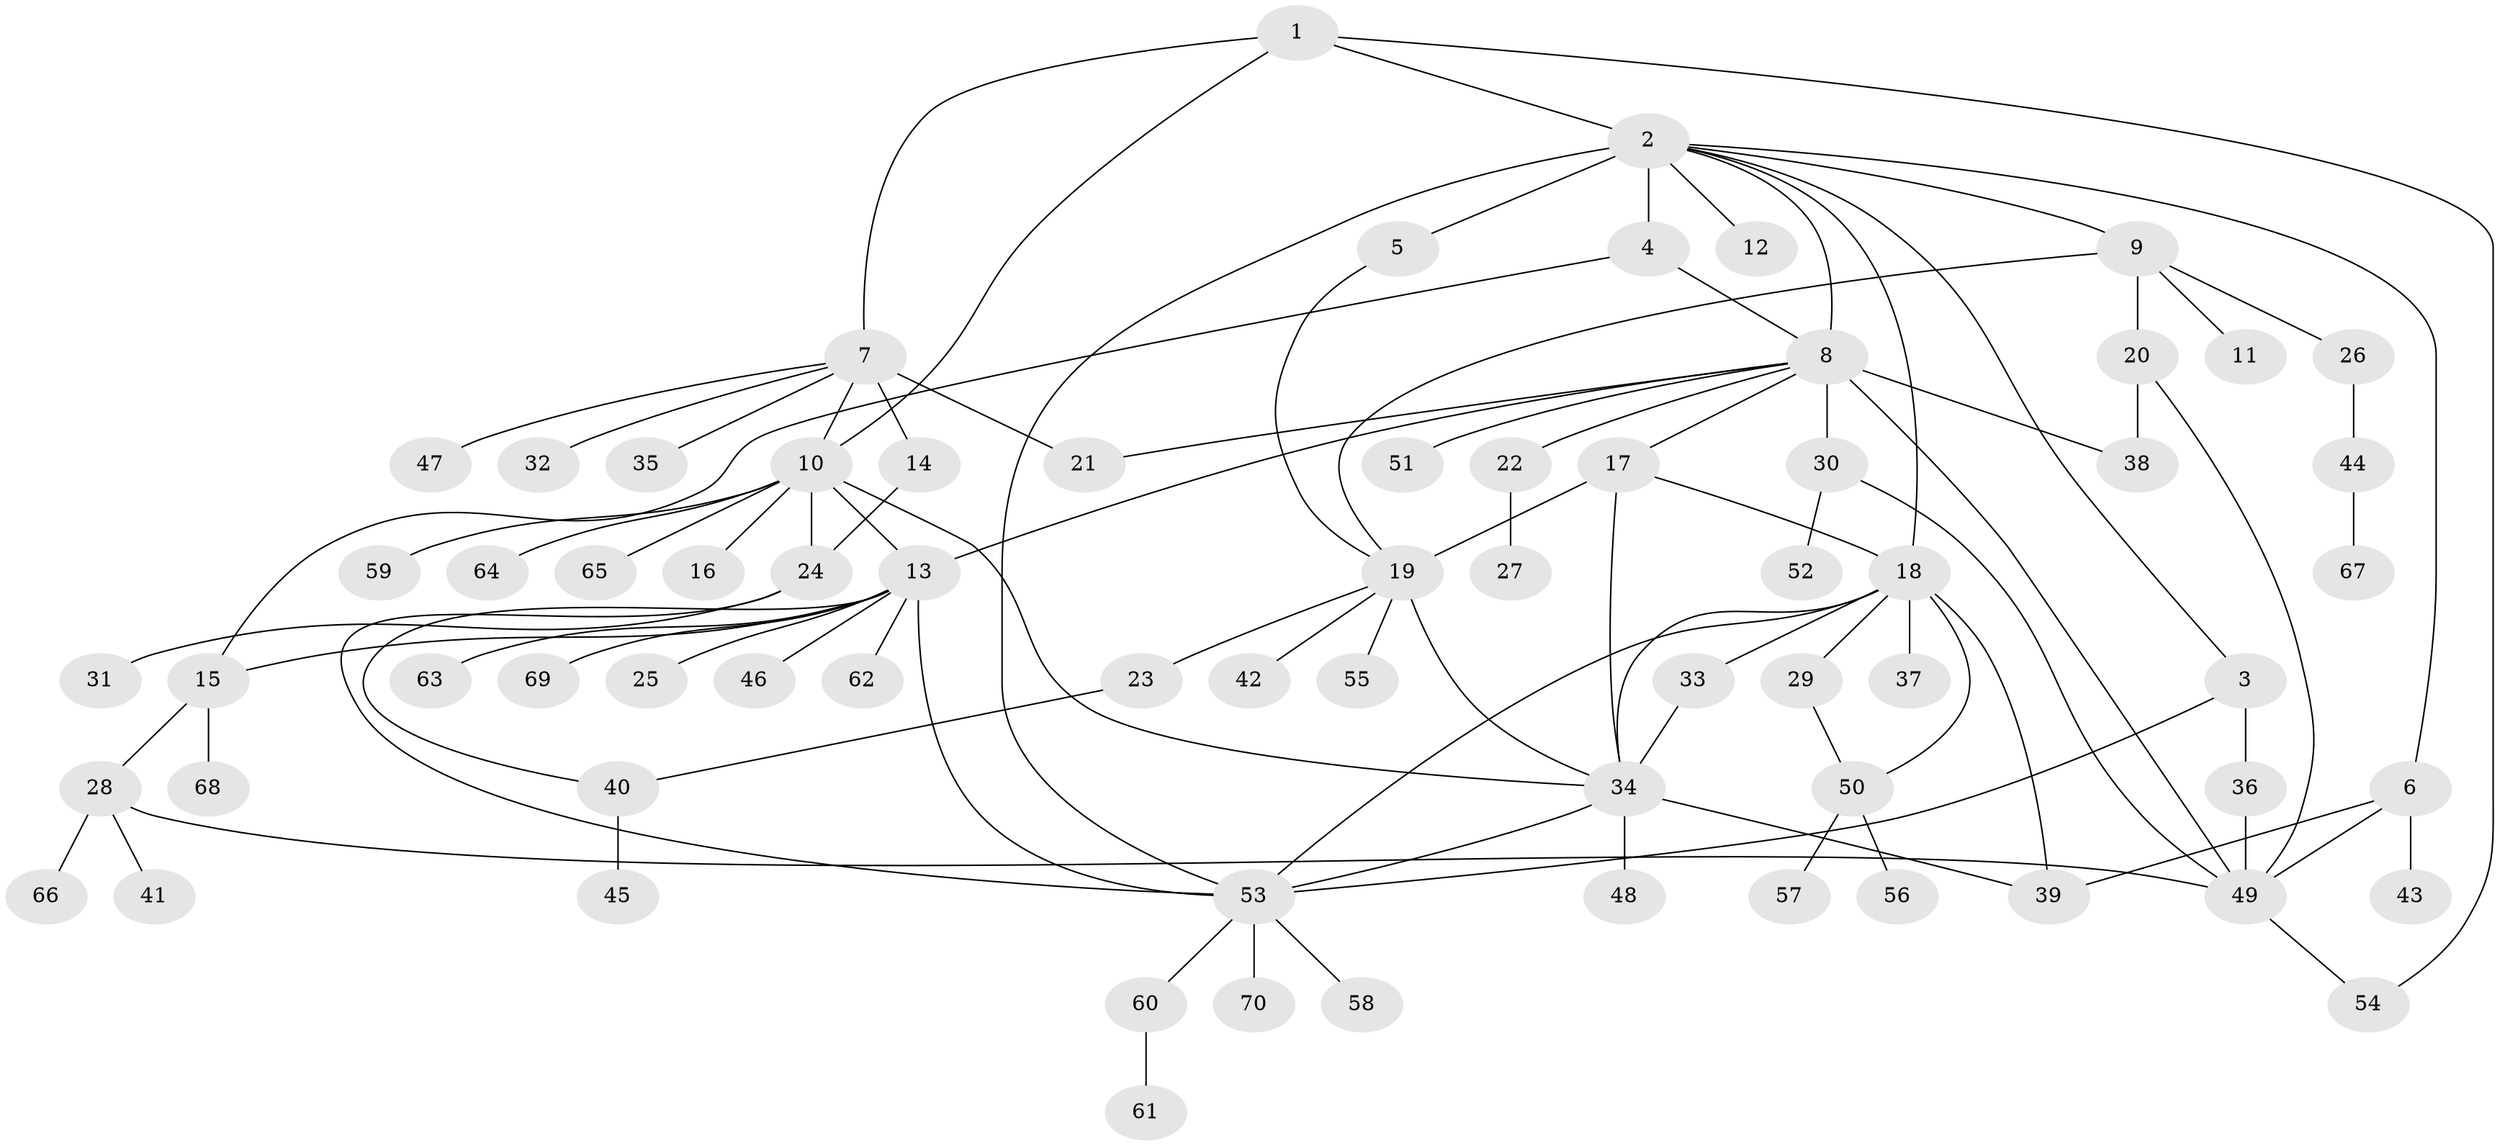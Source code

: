 // original degree distribution, {5: 0.04285714285714286, 18: 0.007142857142857143, 4: 0.05, 1: 0.5785714285714286, 3: 0.07857142857142857, 7: 0.014285714285714285, 16: 0.014285714285714285, 10: 0.014285714285714285, 2: 0.17857142857142858, 11: 0.007142857142857143, 12: 0.007142857142857143, 15: 0.007142857142857143}
// Generated by graph-tools (version 1.1) at 2025/35/03/09/25 02:35:37]
// undirected, 70 vertices, 98 edges
graph export_dot {
graph [start="1"]
  node [color=gray90,style=filled];
  1;
  2;
  3;
  4;
  5;
  6;
  7;
  8;
  9;
  10;
  11;
  12;
  13;
  14;
  15;
  16;
  17;
  18;
  19;
  20;
  21;
  22;
  23;
  24;
  25;
  26;
  27;
  28;
  29;
  30;
  31;
  32;
  33;
  34;
  35;
  36;
  37;
  38;
  39;
  40;
  41;
  42;
  43;
  44;
  45;
  46;
  47;
  48;
  49;
  50;
  51;
  52;
  53;
  54;
  55;
  56;
  57;
  58;
  59;
  60;
  61;
  62;
  63;
  64;
  65;
  66;
  67;
  68;
  69;
  70;
  1 -- 2 [weight=1.0];
  1 -- 7 [weight=1.0];
  1 -- 10 [weight=1.0];
  1 -- 54 [weight=1.0];
  2 -- 3 [weight=1.0];
  2 -- 4 [weight=6.0];
  2 -- 5 [weight=1.0];
  2 -- 6 [weight=1.0];
  2 -- 8 [weight=1.0];
  2 -- 9 [weight=1.0];
  2 -- 12 [weight=1.0];
  2 -- 18 [weight=1.0];
  2 -- 53 [weight=1.0];
  3 -- 36 [weight=1.0];
  3 -- 53 [weight=1.0];
  4 -- 8 [weight=1.0];
  4 -- 15 [weight=1.0];
  5 -- 19 [weight=1.0];
  6 -- 39 [weight=1.0];
  6 -- 43 [weight=3.0];
  6 -- 49 [weight=1.0];
  7 -- 10 [weight=1.0];
  7 -- 14 [weight=1.0];
  7 -- 21 [weight=8.0];
  7 -- 32 [weight=1.0];
  7 -- 35 [weight=1.0];
  7 -- 47 [weight=1.0];
  8 -- 13 [weight=1.0];
  8 -- 17 [weight=1.0];
  8 -- 21 [weight=1.0];
  8 -- 22 [weight=1.0];
  8 -- 30 [weight=1.0];
  8 -- 38 [weight=5.0];
  8 -- 49 [weight=1.0];
  8 -- 51 [weight=1.0];
  9 -- 11 [weight=1.0];
  9 -- 19 [weight=1.0];
  9 -- 20 [weight=1.0];
  9 -- 26 [weight=1.0];
  10 -- 13 [weight=1.0];
  10 -- 16 [weight=1.0];
  10 -- 24 [weight=1.0];
  10 -- 34 [weight=1.0];
  10 -- 59 [weight=1.0];
  10 -- 64 [weight=1.0];
  10 -- 65 [weight=1.0];
  13 -- 15 [weight=1.0];
  13 -- 25 [weight=1.0];
  13 -- 40 [weight=1.0];
  13 -- 46 [weight=1.0];
  13 -- 53 [weight=1.0];
  13 -- 62 [weight=1.0];
  13 -- 63 [weight=1.0];
  13 -- 69 [weight=1.0];
  14 -- 24 [weight=1.0];
  15 -- 28 [weight=1.0];
  15 -- 68 [weight=1.0];
  17 -- 18 [weight=1.0];
  17 -- 19 [weight=7.0];
  17 -- 34 [weight=1.0];
  18 -- 29 [weight=1.0];
  18 -- 33 [weight=1.0];
  18 -- 34 [weight=1.0];
  18 -- 37 [weight=3.0];
  18 -- 39 [weight=1.0];
  18 -- 50 [weight=1.0];
  18 -- 53 [weight=1.0];
  19 -- 23 [weight=1.0];
  19 -- 34 [weight=1.0];
  19 -- 42 [weight=1.0];
  19 -- 55 [weight=1.0];
  20 -- 38 [weight=1.0];
  20 -- 49 [weight=1.0];
  22 -- 27 [weight=1.0];
  23 -- 40 [weight=1.0];
  24 -- 31 [weight=1.0];
  24 -- 53 [weight=1.0];
  26 -- 44 [weight=1.0];
  28 -- 41 [weight=1.0];
  28 -- 49 [weight=1.0];
  28 -- 66 [weight=1.0];
  29 -- 50 [weight=1.0];
  30 -- 49 [weight=1.0];
  30 -- 52 [weight=1.0];
  33 -- 34 [weight=1.0];
  34 -- 39 [weight=1.0];
  34 -- 48 [weight=4.0];
  34 -- 53 [weight=1.0];
  36 -- 49 [weight=1.0];
  40 -- 45 [weight=1.0];
  44 -- 67 [weight=1.0];
  49 -- 54 [weight=1.0];
  50 -- 56 [weight=1.0];
  50 -- 57 [weight=1.0];
  53 -- 58 [weight=1.0];
  53 -- 60 [weight=1.0];
  53 -- 70 [weight=1.0];
  60 -- 61 [weight=1.0];
}

